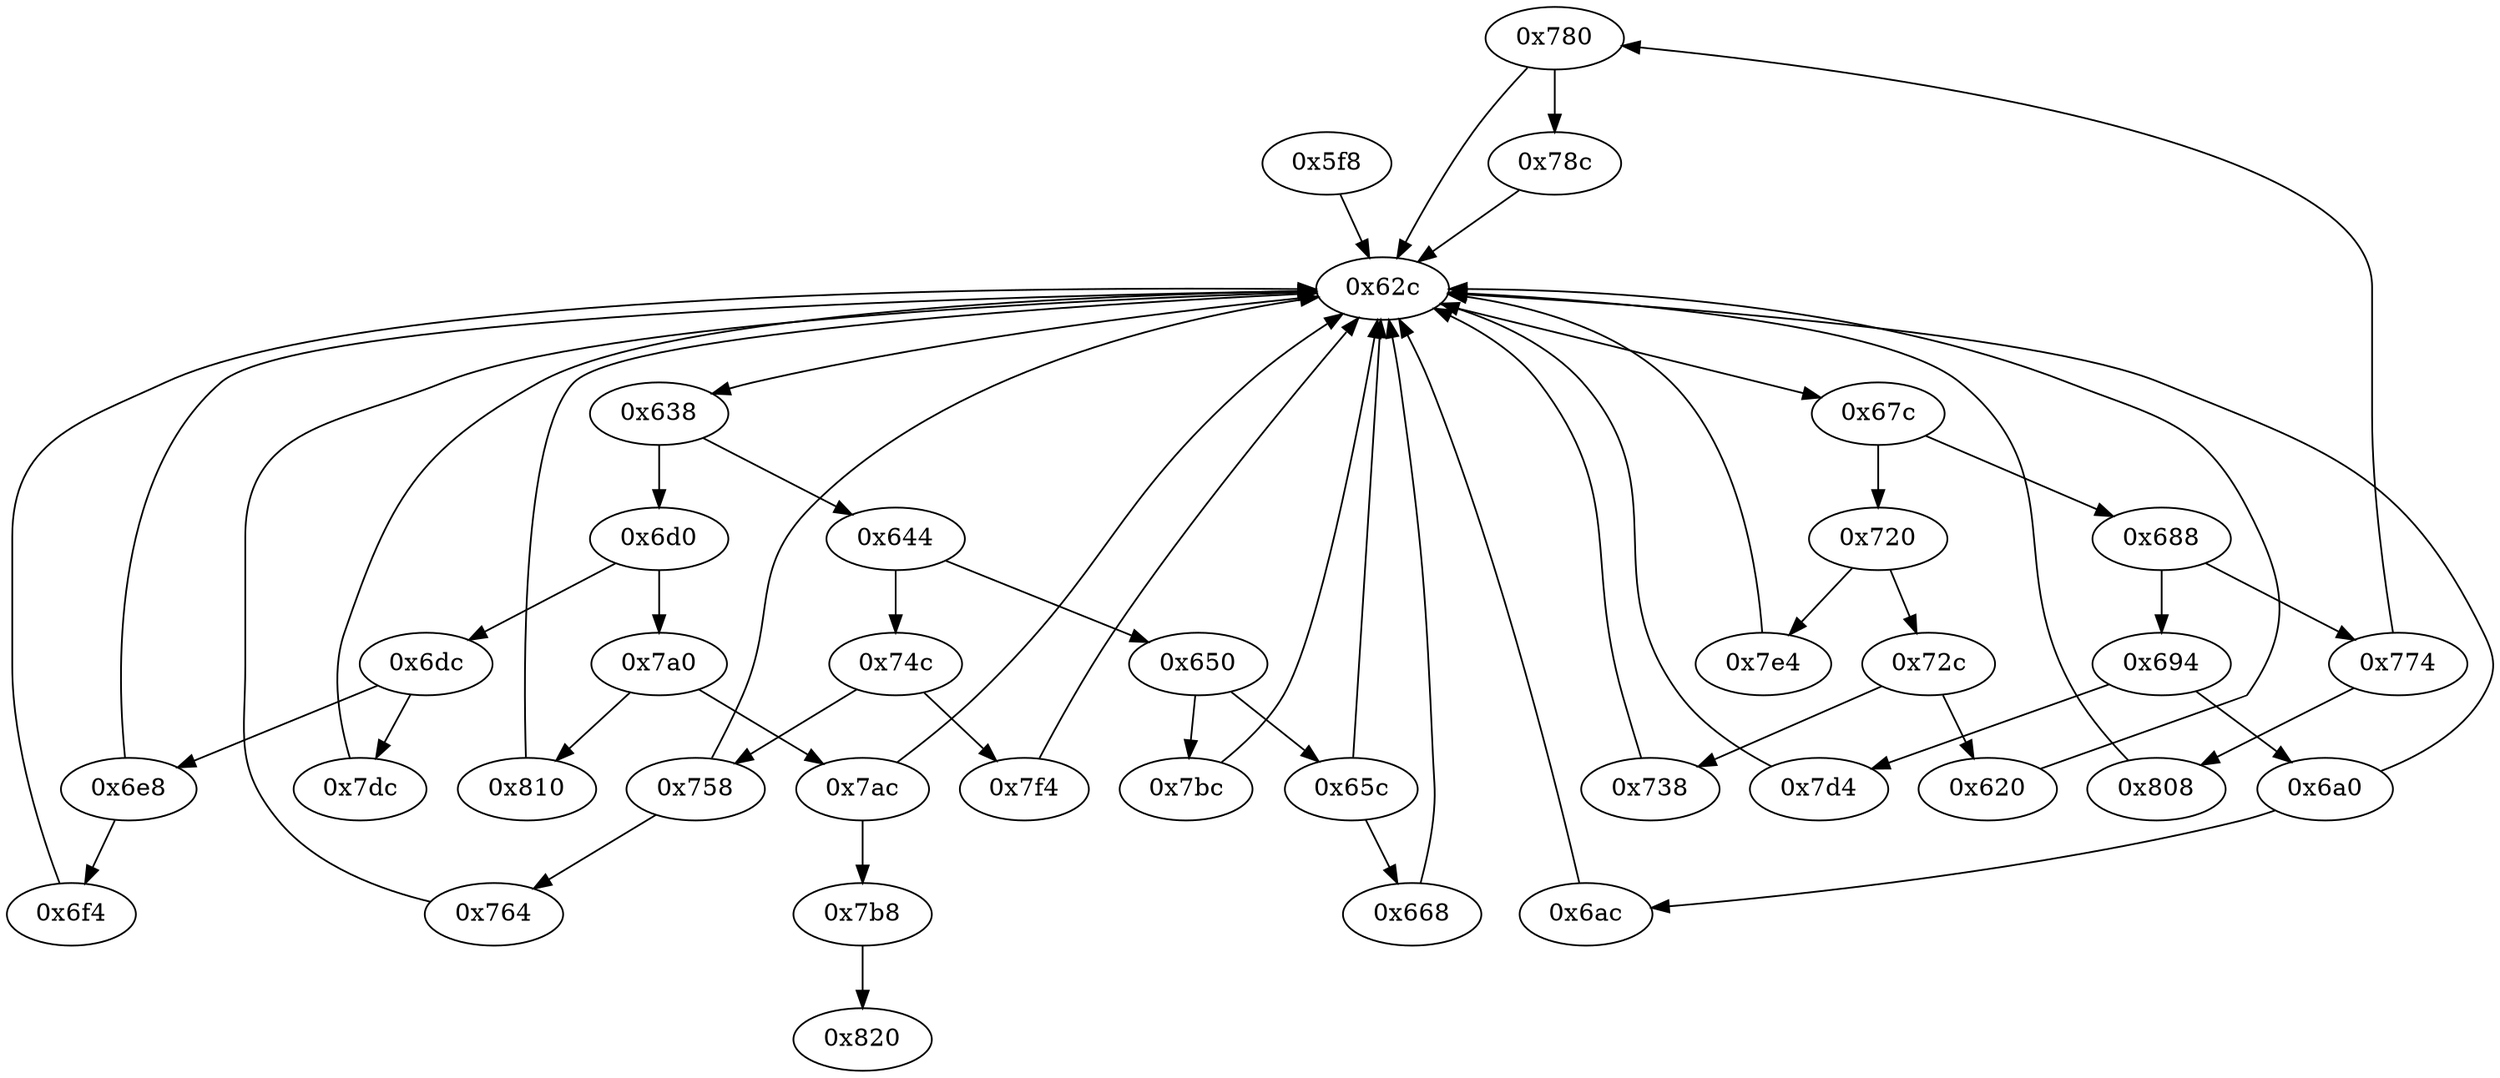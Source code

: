 strict digraph "" {
	"0x780"	 [opcode="[u'ldr', u'cmp', u'b']"];
	"0x62c"	 [opcode="[u'ldr', u'cmp', u'b']"];
	"0x780" -> "0x62c";
	"0x78c"	 [opcode="[u'ldr', u'mov', u'bl', u'ldr', u'b']"];
	"0x780" -> "0x78c";
	"0x7bc"	 [opcode="[u'ldr', u'ldr', u'add', u'str', u'ldr', u'b']"];
	"0x7bc" -> "0x62c";
	"0x6dc"	 [opcode="[u'ldr', u'cmp', u'b']"];
	"0x6e8"	 [opcode="[u'ldr', u'cmp', u'b']"];
	"0x6dc" -> "0x6e8";
	"0x7dc"	 [opcode="[u'ldr', u'b']"];
	"0x6dc" -> "0x7dc";
	"0x74c"	 [opcode="[u'ldr', u'cmp', u'b']"];
	"0x758"	 [opcode="[u'ldr', u'cmp', u'b']"];
	"0x74c" -> "0x758";
	"0x7f4"	 [opcode="[u'ldr', u'lsl', u'str', u'ldr', u'b']"];
	"0x74c" -> "0x7f4";
	"0x6e8" -> "0x62c";
	"0x6f4"	 [opcode="[u'ldr', u'str', u'str', u'ldr', u'ldrb', u'ldr', u'ldr', u'ldr', u'cmp', u'mov', u'b']"];
	"0x6e8" -> "0x6f4";
	"0x7a0"	 [opcode="[u'ldr', u'cmp', u'b']"];
	"0x7ac"	 [opcode="[u'ldr', u'cmp', u'b']"];
	"0x7a0" -> "0x7ac";
	"0x810"	 [opcode="[u'ldr', u'mov', u'mov', u'b']"];
	"0x7a0" -> "0x810";
	"0x6a0"	 [opcode="[u'ldr', u'cmp', u'b']"];
	"0x6a0" -> "0x62c";
	"0x6ac"	 [opcode="[u'str', u'str', u'ldr', u'ldr', u'ldr', u'ldr', u'cmp', u'mov', u'b']"];
	"0x6a0" -> "0x6ac";
	"0x820"	 [opcode="[u'mov', u'sub', u'pop']"];
	"0x738"	 [opcode="[u'ldr', u'ldr', u'add', u'mov', u'b']"];
	"0x738" -> "0x62c";
	"0x650"	 [opcode="[u'ldr', u'cmp', u'b']"];
	"0x650" -> "0x7bc";
	"0x65c"	 [opcode="[u'ldr', u'cmp', u'b']"];
	"0x650" -> "0x65c";
	"0x7e4"	 [opcode="[u'mov', u'mov', u'mov', u'b']"];
	"0x7e4" -> "0x62c";
	"0x808"	 [opcode="[u'ldr', u'b']"];
	"0x808" -> "0x62c";
	"0x638"	 [opcode="[u'ldr', u'cmp', u'b']"];
	"0x62c" -> "0x638";
	"0x67c"	 [opcode="[u'ldr', u'cmp', u'b']"];
	"0x62c" -> "0x67c";
	"0x758" -> "0x62c";
	"0x764"	 [opcode="[u'ldr', u'ldr', u'mov', u'b']"];
	"0x758" -> "0x764";
	"0x6d0"	 [opcode="[u'ldr', u'cmp', u'b']"];
	"0x638" -> "0x6d0";
	"0x644"	 [opcode="[u'ldr', u'cmp', u'b']"];
	"0x638" -> "0x644";
	"0x72c"	 [opcode="[u'ldr', u'cmp', u'b']"];
	"0x72c" -> "0x738";
	"0x620"	 [opcode="[u'ldr', u'cmp', u'ldr']"];
	"0x72c" -> "0x620";
	"0x7dc" -> "0x62c";
	"0x774"	 [opcode="[u'ldr', u'cmp', u'b']"];
	"0x774" -> "0x780";
	"0x774" -> "0x808";
	"0x7ac" -> "0x62c";
	"0x7b8"	 [opcode="[u'b']"];
	"0x7ac" -> "0x7b8";
	"0x688"	 [opcode="[u'ldr', u'cmp', u'b']"];
	"0x688" -> "0x774";
	"0x694"	 [opcode="[u'ldr', u'cmp', u'b']"];
	"0x688" -> "0x694";
	"0x6ac" -> "0x62c";
	"0x694" -> "0x6a0";
	"0x7d4"	 [opcode="[u'ldr', u'b']"];
	"0x694" -> "0x7d4";
	"0x7b8" -> "0x820";
	"0x6f4" -> "0x62c";
	"0x78c" -> "0x62c";
	"0x6d0" -> "0x6dc";
	"0x6d0" -> "0x7a0";
	"0x764" -> "0x62c";
	"0x7f4" -> "0x62c";
	"0x810" -> "0x62c";
	"0x720"	 [opcode="[u'ldr', u'cmp', u'b']"];
	"0x720" -> "0x7e4";
	"0x720" -> "0x72c";
	"0x668"	 [opcode="[u'ldr', u'add', u'str', u'ldr', u'b']"];
	"0x668" -> "0x62c";
	"0x7d4" -> "0x62c";
	"0x644" -> "0x74c";
	"0x644" -> "0x650";
	"0x67c" -> "0x688";
	"0x67c" -> "0x720";
	"0x65c" -> "0x62c";
	"0x65c" -> "0x668";
	"0x620" -> "0x62c";
	"0x5f8"	 [opcode="[u'push', u'add', u'sub', u'stm', u'ldr', u'ldr', u'ldr', u'ldr', u'add', u'b']"];
	"0x5f8" -> "0x62c";
}
